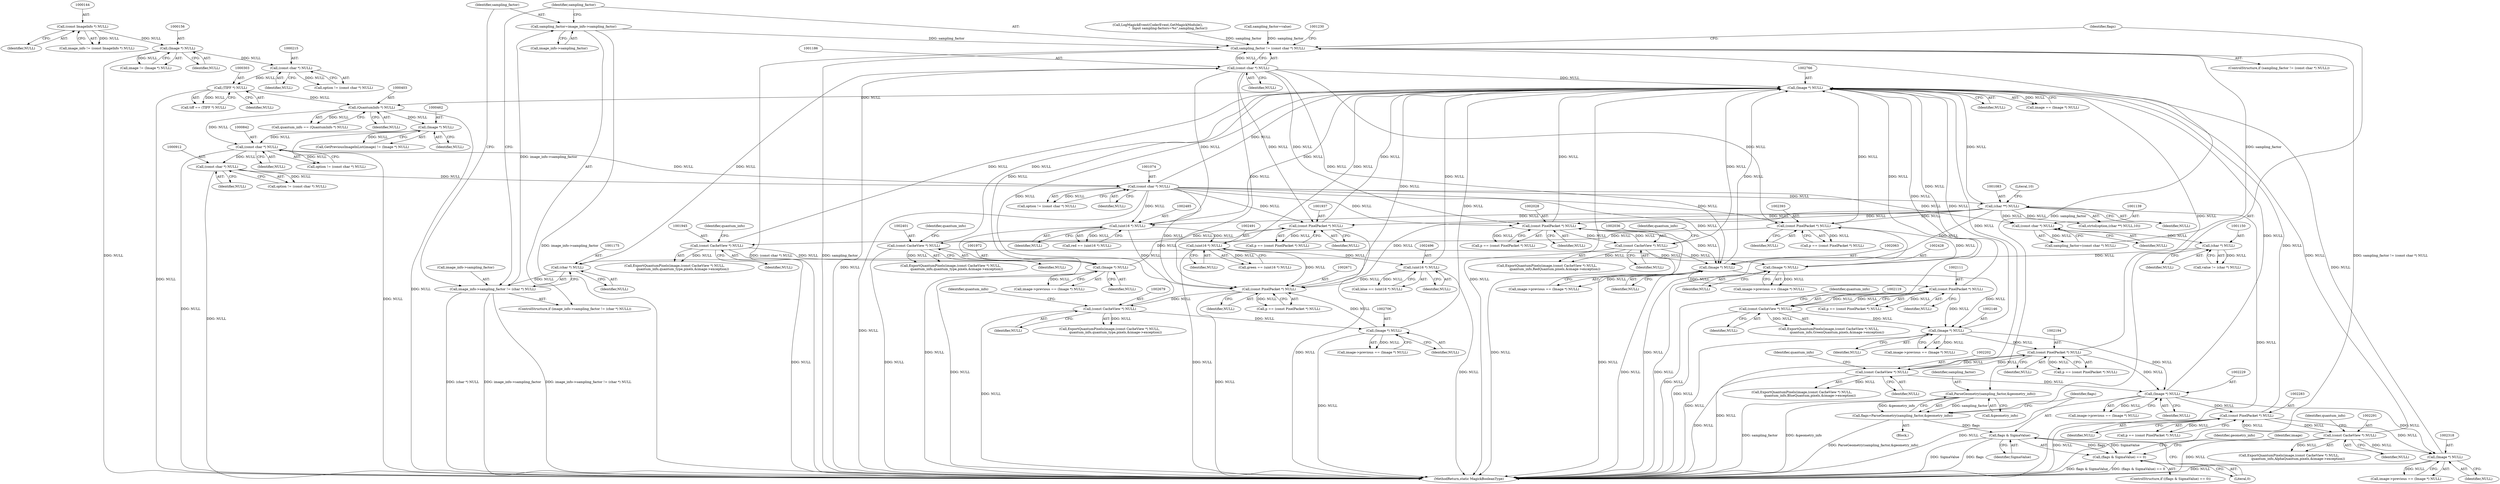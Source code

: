digraph "0_ImageMagick_f983dcdf9c178e0cbc49608a78713c5669aa1bb5@pointer" {
"1001177" [label="(Call,sampling_factor=image_info->sampling_factor)"];
"1001170" [label="(Call,image_info->sampling_factor != (char *) NULL)"];
"1001174" [label="(Call,(char *) NULL)"];
"1001149" [label="(Call,(char *) NULL)"];
"1001138" [label="(Call,(const char *) NULL)"];
"1001073" [label="(Call,(const char *) NULL)"];
"1000841" [label="(Call,(const char *) NULL)"];
"1000402" [label="(Call,(QuantumInfo *) NULL)"];
"1002765" [label="(Call,(Image *) NULL)"];
"1002317" [label="(Call,(Image *) NULL)"];
"1002282" [label="(Call,(const PixelPacket *) NULL)"];
"1002228" [label="(Call,(Image *) NULL)"];
"1002145" [label="(Call,(Image *) NULL)"];
"1002110" [label="(Call,(const PixelPacket *) NULL)"];
"1002118" [label="(Call,(const CacheView *) NULL)"];
"1002062" [label="(Call,(Image *) NULL)"];
"1002027" [label="(Call,(const PixelPacket *) NULL)"];
"1001082" [label="(Call,(char **) NULL)"];
"1002035" [label="(Call,(const CacheView *) NULL)"];
"1001185" [label="(Call,(const char *) NULL)"];
"1002193" [label="(Call,(const PixelPacket *) NULL)"];
"1002201" [label="(Call,(const CacheView *) NULL)"];
"1002290" [label="(Call,(const CacheView *) NULL)"];
"1002484" [label="(Call,(uint16 *) NULL)"];
"1002392" [label="(Call,(const PixelPacket *) NULL)"];
"1002427" [label="(Call,(Image *) NULL)"];
"1002400" [label="(Call,(const CacheView *) NULL)"];
"1002670" [label="(Call,(const PixelPacket *) NULL)"];
"1002490" [label="(Call,(uint16 *) NULL)"];
"1002495" [label="(Call,(uint16 *) NULL)"];
"1002705" [label="(Call,(Image *) NULL)"];
"1002678" [label="(Call,(const CacheView *) NULL)"];
"1001944" [label="(Call,(const CacheView *) NULL)"];
"1001936" [label="(Call,(const PixelPacket *) NULL)"];
"1001971" [label="(Call,(Image *) NULL)"];
"1000302" [label="(Call,(TIFF *) NULL)"];
"1000214" [label="(Call,(const char *) NULL)"];
"1000155" [label="(Call,(Image *) NULL)"];
"1000143" [label="(Call,(const ImageInfo *) NULL)"];
"1000461" [label="(Call,(Image *) NULL)"];
"1000911" [label="(Call,(const char *) NULL)"];
"1001183" [label="(Call,sampling_factor != (const char *) NULL)"];
"1001191" [label="(Call,ParseGeometry(sampling_factor,&geometry_info))"];
"1001189" [label="(Call,flags=ParseGeometry(sampling_factor,&geometry_info))"];
"1001197" [label="(Call,flags & SigmaValue)"];
"1001196" [label="(Call,(flags & SigmaValue) == 0)"];
"1002147" [label="(Identifier,NULL)"];
"1000404" [label="(Identifier,NULL)"];
"1002317" [label="(Call,(Image *) NULL)"];
"1001187" [label="(Identifier,NULL)"];
"1001938" [label="(Identifier,NULL)"];
"1000153" [label="(Call,image != (Image *) NULL)"];
"1001164" [label="(Call,LogMagickEvent(CoderEvent,GetMagickModule(),\n                    \"  Input sampling-factors=%s\",sampling_factor))"];
"1001193" [label="(Call,&geometry_info)"];
"1001073" [label="(Call,(const char *) NULL)"];
"1000155" [label="(Call,(Image *) NULL)"];
"1000839" [label="(Call,option != (const char *) NULL)"];
"1001176" [label="(Identifier,NULL)"];
"1002492" [label="(Identifier,NULL)"];
"1000909" [label="(Call,option != (const char *) NULL)"];
"1000300" [label="(Call,tiff == (TIFF *) NULL)"];
"1002288" [label="(Call,ExportQuantumPixels(image,(const CacheView *) NULL,\n                  quantum_info,AlphaQuantum,pixels,&image->exception))"];
"1002290" [label="(Call,(const CacheView *) NULL)"];
"1002490" [label="(Call,(uint16 *) NULL)"];
"1002668" [label="(Call,p == (const PixelPacket *) NULL)"];
"1000216" [label="(Identifier,NULL)"];
"1002392" [label="(Call,(const PixelPacket *) NULL)"];
"1001188" [label="(Block,)"];
"1001147" [label="(Call,value != (char *) NULL)"];
"1001191" [label="(Call,ParseGeometry(sampling_factor,&geometry_info))"];
"1001177" [label="(Call,sampling_factor=image_info->sampling_factor)"];
"1000458" [label="(Call,GetPreviousImageInList(image) != (Image *) NULL)"];
"1001153" [label="(Call,sampling_factor=value)"];
"1002195" [label="(Identifier,NULL)"];
"1001151" [label="(Identifier,NULL)"];
"1002701" [label="(Call,image->previous == (Image *) NULL)"];
"1000145" [label="(Identifier,NULL)"];
"1001192" [label="(Identifier,sampling_factor)"];
"1002062" [label="(Call,(Image *) NULL)"];
"1002118" [label="(Call,(const CacheView *) NULL)"];
"1001946" [label="(Identifier,NULL)"];
"1000212" [label="(Call,option != (const char *) NULL)"];
"1002108" [label="(Call,p == (const PixelPacket *) NULL)"];
"1002064" [label="(Identifier,NULL)"];
"1001085" [label="(Literal,10)"];
"1002203" [label="(Identifier,NULL)"];
"1002707" [label="(Identifier,NULL)"];
"1002282" [label="(Call,(const PixelPacket *) NULL)"];
"1001138" [label="(Call,(const char *) NULL)"];
"1001200" [label="(Literal,0)"];
"1000302" [label="(Call,(TIFF *) NULL)"];
"1002191" [label="(Call,p == (const PixelPacket *) NULL)"];
"1002029" [label="(Identifier,NULL)"];
"1000400" [label="(Call,quantum_info == (QuantumInfo *) NULL)"];
"1002038" [label="(Identifier,quantum_info)"];
"1001195" [label="(ControlStructure,if ((flags & SigmaValue) == 0))"];
"1000141" [label="(Call,image_info != (const ImageInfo *) NULL)"];
"1001189" [label="(Call,flags=ParseGeometry(sampling_factor,&geometry_info))"];
"1002293" [label="(Identifier,quantum_info)"];
"1002292" [label="(Identifier,NULL)"];
"1002145" [label="(Call,(Image *) NULL)"];
"1002110" [label="(Call,(const PixelPacket *) NULL)"];
"1001203" [label="(Identifier,geometry_info)"];
"1002427" [label="(Call,(Image *) NULL)"];
"1002116" [label="(Call,ExportQuantumPixels(image,(const CacheView *) NULL,\n                quantum_info,GreenQuantum,pixels,&image->exception))"];
"1001071" [label="(Call,option != (const char *) NULL)"];
"1002112" [label="(Identifier,NULL)"];
"1002230" [label="(Identifier,NULL)"];
"1002204" [label="(Identifier,quantum_info)"];
"1001190" [label="(Identifier,flags)"];
"1001942" [label="(Call,ExportQuantumPixels(image,(const CacheView *) NULL,\n                quantum_info,quantum_type,pixels,&image->exception))"];
"1000913" [label="(Identifier,NULL)"];
"1002681" [label="(Identifier,quantum_info)"];
"1002423" [label="(Call,image->previous == (Image *) NULL)"];
"1001084" [label="(Identifier,NULL)"];
"1001936" [label="(Call,(const PixelPacket *) NULL)"];
"1001973" [label="(Identifier,NULL)"];
"1000463" [label="(Identifier,NULL)"];
"1000214" [label="(Call,(const char *) NULL)"];
"1002670" [label="(Call,(const PixelPacket *) NULL)"];
"1001171" [label="(Call,image_info->sampling_factor)"];
"1001179" [label="(Call,image_info->sampling_factor)"];
"1002037" [label="(Identifier,NULL)"];
"1002228" [label="(Call,(Image *) NULL)"];
"1000143" [label="(Call,(const ImageInfo *) NULL)"];
"1001199" [label="(Identifier,SigmaValue)"];
"1002482" [label="(Call,red == (uint16 *) NULL)"];
"1001169" [label="(ControlStructure,if (image_info->sampling_factor != (char *) NULL))"];
"1002319" [label="(Identifier,NULL)"];
"1001182" [label="(ControlStructure,if (sampling_factor != (const char *) NULL))"];
"1001174" [label="(Call,(char *) NULL)"];
"1002025" [label="(Call,p == (const PixelPacket *) NULL)"];
"1002680" [label="(Identifier,NULL)"];
"1000843" [label="(Identifier,NULL)"];
"1001934" [label="(Call,p == (const PixelPacket *) NULL)"];
"1001944" [label="(Call,(const CacheView *) NULL)"];
"1002027" [label="(Call,(const PixelPacket *) NULL)"];
"1002705" [label="(Call,(Image *) NULL)"];
"1002120" [label="(Identifier,NULL)"];
"1002121" [label="(Identifier,quantum_info)"];
"1002199" [label="(Call,ExportQuantumPixels(image,(const CacheView *) NULL,\n                quantum_info,BlueQuantum,pixels,&image->exception))"];
"1001967" [label="(Call,image->previous == (Image *) NULL)"];
"1002035" [label="(Call,(const CacheView *) NULL)"];
"1002402" [label="(Identifier,NULL)"];
"1001211" [label="(Identifier,image)"];
"1001185" [label="(Call,(const char *) NULL)"];
"1002429" [label="(Identifier,NULL)"];
"1002394" [label="(Identifier,NULL)"];
"1000304" [label="(Identifier,NULL)"];
"1002193" [label="(Call,(const PixelPacket *) NULL)"];
"1002486" [label="(Identifier,NULL)"];
"1001947" [label="(Identifier,quantum_info)"];
"1002313" [label="(Call,image->previous == (Image *) NULL)"];
"1002201" [label="(Call,(const CacheView *) NULL)"];
"1001136" [label="(Call,sampling_factor=(const char *) NULL)"];
"1002284" [label="(Identifier,NULL)"];
"1001196" [label="(Call,(flags & SigmaValue) == 0)"];
"1000841" [label="(Call,(const char *) NULL)"];
"1002792" [label="(MethodReturn,static MagickBooleanType)"];
"1002280" [label="(Call,p == (const PixelPacket *) NULL)"];
"1000157" [label="(Identifier,NULL)"];
"1001198" [label="(Identifier,flags)"];
"1001178" [label="(Identifier,sampling_factor)"];
"1002495" [label="(Call,(uint16 *) NULL)"];
"1002224" [label="(Call,image->previous == (Image *) NULL)"];
"1002767" [label="(Identifier,NULL)"];
"1001140" [label="(Identifier,NULL)"];
"1002058" [label="(Call,image->previous == (Image *) NULL)"];
"1002403" [label="(Identifier,quantum_info)"];
"1002400" [label="(Call,(const CacheView *) NULL)"];
"1001170" [label="(Call,image_info->sampling_factor != (char *) NULL)"];
"1002484" [label="(Call,(uint16 *) NULL)"];
"1001082" [label="(Call,(char **) NULL)"];
"1001971" [label="(Call,(Image *) NULL)"];
"1002493" [label="(Call,blue == (uint16 *) NULL)"];
"1001183" [label="(Call,sampling_factor != (const char *) NULL)"];
"1001149" [label="(Call,(char *) NULL)"];
"1002033" [label="(Call,ExportQuantumPixels(image,(const CacheView *) NULL,\n                quantum_info,RedQuantum,pixels,&image->exception))"];
"1002676" [label="(Call,ExportQuantumPixels(image,(const CacheView *) NULL,\n            quantum_info,quantum_type,pixels,&image->exception))"];
"1002497" [label="(Identifier,NULL)"];
"1001080" [label="(Call,strtol(option,(char **) NULL,10))"];
"1001075" [label="(Identifier,NULL)"];
"1000911" [label="(Call,(const char *) NULL)"];
"1002763" [label="(Call,image == (Image *) NULL)"];
"1002398" [label="(Call,ExportQuantumPixels(image,(const CacheView *) NULL,\n            quantum_info,quantum_type,pixels,&image->exception))"];
"1002678" [label="(Call,(const CacheView *) NULL)"];
"1002390" [label="(Call,p == (const PixelPacket *) NULL)"];
"1002488" [label="(Call,green == (uint16 *) NULL)"];
"1000461" [label="(Call,(Image *) NULL)"];
"1001197" [label="(Call,flags & SigmaValue)"];
"1001184" [label="(Identifier,sampling_factor)"];
"1002141" [label="(Call,image->previous == (Image *) NULL)"];
"1000402" [label="(Call,(QuantumInfo *) NULL)"];
"1002765" [label="(Call,(Image *) NULL)"];
"1002672" [label="(Identifier,NULL)"];
"1001177" -> "1001169"  [label="AST: "];
"1001177" -> "1001179"  [label="CFG: "];
"1001178" -> "1001177"  [label="AST: "];
"1001179" -> "1001177"  [label="AST: "];
"1001184" -> "1001177"  [label="CFG: "];
"1001177" -> "1002792"  [label="DDG: image_info->sampling_factor"];
"1001170" -> "1001177"  [label="DDG: image_info->sampling_factor"];
"1001177" -> "1001183"  [label="DDG: sampling_factor"];
"1001170" -> "1001169"  [label="AST: "];
"1001170" -> "1001174"  [label="CFG: "];
"1001171" -> "1001170"  [label="AST: "];
"1001174" -> "1001170"  [label="AST: "];
"1001178" -> "1001170"  [label="CFG: "];
"1001184" -> "1001170"  [label="CFG: "];
"1001170" -> "1002792"  [label="DDG: image_info->sampling_factor != (char *) NULL"];
"1001170" -> "1002792"  [label="DDG: (char *) NULL"];
"1001170" -> "1002792"  [label="DDG: image_info->sampling_factor"];
"1001174" -> "1001170"  [label="DDG: NULL"];
"1001174" -> "1001176"  [label="CFG: "];
"1001175" -> "1001174"  [label="AST: "];
"1001176" -> "1001174"  [label="AST: "];
"1001149" -> "1001174"  [label="DDG: NULL"];
"1001174" -> "1001185"  [label="DDG: NULL"];
"1001149" -> "1001147"  [label="AST: "];
"1001149" -> "1001151"  [label="CFG: "];
"1001150" -> "1001149"  [label="AST: "];
"1001151" -> "1001149"  [label="AST: "];
"1001147" -> "1001149"  [label="CFG: "];
"1001149" -> "1001147"  [label="DDG: NULL"];
"1001138" -> "1001149"  [label="DDG: NULL"];
"1001138" -> "1001136"  [label="AST: "];
"1001138" -> "1001140"  [label="CFG: "];
"1001139" -> "1001138"  [label="AST: "];
"1001140" -> "1001138"  [label="AST: "];
"1001136" -> "1001138"  [label="CFG: "];
"1001138" -> "1001136"  [label="DDG: NULL"];
"1001073" -> "1001138"  [label="DDG: NULL"];
"1001082" -> "1001138"  [label="DDG: NULL"];
"1001073" -> "1001071"  [label="AST: "];
"1001073" -> "1001075"  [label="CFG: "];
"1001074" -> "1001073"  [label="AST: "];
"1001075" -> "1001073"  [label="AST: "];
"1001071" -> "1001073"  [label="CFG: "];
"1001073" -> "1002792"  [label="DDG: NULL"];
"1001073" -> "1001071"  [label="DDG: NULL"];
"1000841" -> "1001073"  [label="DDG: NULL"];
"1000911" -> "1001073"  [label="DDG: NULL"];
"1001073" -> "1001082"  [label="DDG: NULL"];
"1001073" -> "1001936"  [label="DDG: NULL"];
"1001073" -> "1002027"  [label="DDG: NULL"];
"1001073" -> "1002062"  [label="DDG: NULL"];
"1001073" -> "1002392"  [label="DDG: NULL"];
"1001073" -> "1002484"  [label="DDG: NULL"];
"1001073" -> "1002670"  [label="DDG: NULL"];
"1001073" -> "1002765"  [label="DDG: NULL"];
"1000841" -> "1000839"  [label="AST: "];
"1000841" -> "1000843"  [label="CFG: "];
"1000842" -> "1000841"  [label="AST: "];
"1000843" -> "1000841"  [label="AST: "];
"1000839" -> "1000841"  [label="CFG: "];
"1000841" -> "1002792"  [label="DDG: NULL"];
"1000841" -> "1000839"  [label="DDG: NULL"];
"1000402" -> "1000841"  [label="DDG: NULL"];
"1000461" -> "1000841"  [label="DDG: NULL"];
"1000841" -> "1000911"  [label="DDG: NULL"];
"1000402" -> "1000400"  [label="AST: "];
"1000402" -> "1000404"  [label="CFG: "];
"1000403" -> "1000402"  [label="AST: "];
"1000404" -> "1000402"  [label="AST: "];
"1000400" -> "1000402"  [label="CFG: "];
"1000402" -> "1002792"  [label="DDG: NULL"];
"1000402" -> "1000400"  [label="DDG: NULL"];
"1002765" -> "1000402"  [label="DDG: NULL"];
"1000302" -> "1000402"  [label="DDG: NULL"];
"1000402" -> "1000461"  [label="DDG: NULL"];
"1002765" -> "1002763"  [label="AST: "];
"1002765" -> "1002767"  [label="CFG: "];
"1002766" -> "1002765"  [label="AST: "];
"1002767" -> "1002765"  [label="AST: "];
"1002763" -> "1002765"  [label="CFG: "];
"1002765" -> "1002792"  [label="DDG: NULL"];
"1002765" -> "1002763"  [label="DDG: NULL"];
"1002317" -> "1002765"  [label="DDG: NULL"];
"1002110" -> "1002765"  [label="DDG: NULL"];
"1002027" -> "1002765"  [label="DDG: NULL"];
"1002145" -> "1002765"  [label="DDG: NULL"];
"1002484" -> "1002765"  [label="DDG: NULL"];
"1002392" -> "1002765"  [label="DDG: NULL"];
"1002282" -> "1002765"  [label="DDG: NULL"];
"1002670" -> "1002765"  [label="DDG: NULL"];
"1001082" -> "1002765"  [label="DDG: NULL"];
"1002427" -> "1002765"  [label="DDG: NULL"];
"1002490" -> "1002765"  [label="DDG: NULL"];
"1002118" -> "1002765"  [label="DDG: NULL"];
"1002062" -> "1002765"  [label="DDG: NULL"];
"1002193" -> "1002765"  [label="DDG: NULL"];
"1002400" -> "1002765"  [label="DDG: NULL"];
"1001944" -> "1002765"  [label="DDG: NULL"];
"1002495" -> "1002765"  [label="DDG: NULL"];
"1002678" -> "1002765"  [label="DDG: NULL"];
"1002705" -> "1002765"  [label="DDG: NULL"];
"1002228" -> "1002765"  [label="DDG: NULL"];
"1001936" -> "1002765"  [label="DDG: NULL"];
"1002035" -> "1002765"  [label="DDG: NULL"];
"1001971" -> "1002765"  [label="DDG: NULL"];
"1002201" -> "1002765"  [label="DDG: NULL"];
"1001185" -> "1002765"  [label="DDG: NULL"];
"1002290" -> "1002765"  [label="DDG: NULL"];
"1002317" -> "1002313"  [label="AST: "];
"1002317" -> "1002319"  [label="CFG: "];
"1002318" -> "1002317"  [label="AST: "];
"1002319" -> "1002317"  [label="AST: "];
"1002313" -> "1002317"  [label="CFG: "];
"1002317" -> "1002792"  [label="DDG: NULL"];
"1002317" -> "1002313"  [label="DDG: NULL"];
"1002282" -> "1002317"  [label="DDG: NULL"];
"1002228" -> "1002317"  [label="DDG: NULL"];
"1002290" -> "1002317"  [label="DDG: NULL"];
"1002282" -> "1002280"  [label="AST: "];
"1002282" -> "1002284"  [label="CFG: "];
"1002283" -> "1002282"  [label="AST: "];
"1002284" -> "1002282"  [label="AST: "];
"1002280" -> "1002282"  [label="CFG: "];
"1002282" -> "1002792"  [label="DDG: NULL"];
"1002282" -> "1002280"  [label="DDG: NULL"];
"1002228" -> "1002282"  [label="DDG: NULL"];
"1002290" -> "1002282"  [label="DDG: NULL"];
"1002282" -> "1002290"  [label="DDG: NULL"];
"1002228" -> "1002224"  [label="AST: "];
"1002228" -> "1002230"  [label="CFG: "];
"1002229" -> "1002228"  [label="AST: "];
"1002230" -> "1002228"  [label="AST: "];
"1002224" -> "1002228"  [label="CFG: "];
"1002228" -> "1002792"  [label="DDG: NULL"];
"1002228" -> "1002224"  [label="DDG: NULL"];
"1002145" -> "1002228"  [label="DDG: NULL"];
"1002193" -> "1002228"  [label="DDG: NULL"];
"1002201" -> "1002228"  [label="DDG: NULL"];
"1002145" -> "1002141"  [label="AST: "];
"1002145" -> "1002147"  [label="CFG: "];
"1002146" -> "1002145"  [label="AST: "];
"1002147" -> "1002145"  [label="AST: "];
"1002141" -> "1002145"  [label="CFG: "];
"1002145" -> "1002792"  [label="DDG: NULL"];
"1002145" -> "1002141"  [label="DDG: NULL"];
"1002110" -> "1002145"  [label="DDG: NULL"];
"1002118" -> "1002145"  [label="DDG: NULL"];
"1002062" -> "1002145"  [label="DDG: NULL"];
"1002145" -> "1002193"  [label="DDG: NULL"];
"1002110" -> "1002108"  [label="AST: "];
"1002110" -> "1002112"  [label="CFG: "];
"1002111" -> "1002110"  [label="AST: "];
"1002112" -> "1002110"  [label="AST: "];
"1002108" -> "1002110"  [label="CFG: "];
"1002110" -> "1002792"  [label="DDG: NULL"];
"1002110" -> "1002108"  [label="DDG: NULL"];
"1002118" -> "1002110"  [label="DDG: NULL"];
"1002062" -> "1002110"  [label="DDG: NULL"];
"1002110" -> "1002118"  [label="DDG: NULL"];
"1002118" -> "1002116"  [label="AST: "];
"1002118" -> "1002120"  [label="CFG: "];
"1002119" -> "1002118"  [label="AST: "];
"1002120" -> "1002118"  [label="AST: "];
"1002121" -> "1002118"  [label="CFG: "];
"1002118" -> "1002792"  [label="DDG: NULL"];
"1002118" -> "1002116"  [label="DDG: NULL"];
"1002062" -> "1002058"  [label="AST: "];
"1002062" -> "1002064"  [label="CFG: "];
"1002063" -> "1002062"  [label="AST: "];
"1002064" -> "1002062"  [label="AST: "];
"1002058" -> "1002062"  [label="CFG: "];
"1002062" -> "1002792"  [label="DDG: NULL"];
"1002062" -> "1002058"  [label="DDG: NULL"];
"1002027" -> "1002062"  [label="DDG: NULL"];
"1001082" -> "1002062"  [label="DDG: NULL"];
"1002035" -> "1002062"  [label="DDG: NULL"];
"1001185" -> "1002062"  [label="DDG: NULL"];
"1002027" -> "1002025"  [label="AST: "];
"1002027" -> "1002029"  [label="CFG: "];
"1002028" -> "1002027"  [label="AST: "];
"1002029" -> "1002027"  [label="AST: "];
"1002025" -> "1002027"  [label="CFG: "];
"1002027" -> "1002792"  [label="DDG: NULL"];
"1002027" -> "1002025"  [label="DDG: NULL"];
"1001082" -> "1002027"  [label="DDG: NULL"];
"1002035" -> "1002027"  [label="DDG: NULL"];
"1001185" -> "1002027"  [label="DDG: NULL"];
"1002027" -> "1002035"  [label="DDG: NULL"];
"1001082" -> "1001080"  [label="AST: "];
"1001082" -> "1001084"  [label="CFG: "];
"1001083" -> "1001082"  [label="AST: "];
"1001084" -> "1001082"  [label="AST: "];
"1001085" -> "1001082"  [label="CFG: "];
"1001082" -> "1002792"  [label="DDG: NULL"];
"1001082" -> "1001080"  [label="DDG: NULL"];
"1001082" -> "1001936"  [label="DDG: NULL"];
"1001082" -> "1002392"  [label="DDG: NULL"];
"1001082" -> "1002484"  [label="DDG: NULL"];
"1001082" -> "1002670"  [label="DDG: NULL"];
"1002035" -> "1002033"  [label="AST: "];
"1002035" -> "1002037"  [label="CFG: "];
"1002036" -> "1002035"  [label="AST: "];
"1002037" -> "1002035"  [label="AST: "];
"1002038" -> "1002035"  [label="CFG: "];
"1002035" -> "1002792"  [label="DDG: NULL"];
"1002035" -> "1002033"  [label="DDG: NULL"];
"1001185" -> "1001183"  [label="AST: "];
"1001185" -> "1001187"  [label="CFG: "];
"1001186" -> "1001185"  [label="AST: "];
"1001187" -> "1001185"  [label="AST: "];
"1001183" -> "1001185"  [label="CFG: "];
"1001185" -> "1002792"  [label="DDG: NULL"];
"1001185" -> "1001183"  [label="DDG: NULL"];
"1001185" -> "1001936"  [label="DDG: NULL"];
"1001185" -> "1002392"  [label="DDG: NULL"];
"1001185" -> "1002484"  [label="DDG: NULL"];
"1001185" -> "1002670"  [label="DDG: NULL"];
"1002193" -> "1002191"  [label="AST: "];
"1002193" -> "1002195"  [label="CFG: "];
"1002194" -> "1002193"  [label="AST: "];
"1002195" -> "1002193"  [label="AST: "];
"1002191" -> "1002193"  [label="CFG: "];
"1002193" -> "1002792"  [label="DDG: NULL"];
"1002193" -> "1002191"  [label="DDG: NULL"];
"1002201" -> "1002193"  [label="DDG: NULL"];
"1002193" -> "1002201"  [label="DDG: NULL"];
"1002201" -> "1002199"  [label="AST: "];
"1002201" -> "1002203"  [label="CFG: "];
"1002202" -> "1002201"  [label="AST: "];
"1002203" -> "1002201"  [label="AST: "];
"1002204" -> "1002201"  [label="CFG: "];
"1002201" -> "1002792"  [label="DDG: NULL"];
"1002201" -> "1002199"  [label="DDG: NULL"];
"1002290" -> "1002288"  [label="AST: "];
"1002290" -> "1002292"  [label="CFG: "];
"1002291" -> "1002290"  [label="AST: "];
"1002292" -> "1002290"  [label="AST: "];
"1002293" -> "1002290"  [label="CFG: "];
"1002290" -> "1002792"  [label="DDG: NULL"];
"1002290" -> "1002288"  [label="DDG: NULL"];
"1002484" -> "1002482"  [label="AST: "];
"1002484" -> "1002486"  [label="CFG: "];
"1002485" -> "1002484"  [label="AST: "];
"1002486" -> "1002484"  [label="AST: "];
"1002482" -> "1002484"  [label="CFG: "];
"1002484" -> "1002792"  [label="DDG: NULL"];
"1002484" -> "1002482"  [label="DDG: NULL"];
"1002484" -> "1002490"  [label="DDG: NULL"];
"1002484" -> "1002670"  [label="DDG: NULL"];
"1002392" -> "1002390"  [label="AST: "];
"1002392" -> "1002394"  [label="CFG: "];
"1002393" -> "1002392"  [label="AST: "];
"1002394" -> "1002392"  [label="AST: "];
"1002390" -> "1002392"  [label="CFG: "];
"1002392" -> "1002792"  [label="DDG: NULL"];
"1002392" -> "1002390"  [label="DDG: NULL"];
"1002427" -> "1002392"  [label="DDG: NULL"];
"1002392" -> "1002400"  [label="DDG: NULL"];
"1002427" -> "1002423"  [label="AST: "];
"1002427" -> "1002429"  [label="CFG: "];
"1002428" -> "1002427"  [label="AST: "];
"1002429" -> "1002427"  [label="AST: "];
"1002423" -> "1002427"  [label="CFG: "];
"1002427" -> "1002792"  [label="DDG: NULL"];
"1002427" -> "1002423"  [label="DDG: NULL"];
"1002400" -> "1002427"  [label="DDG: NULL"];
"1002400" -> "1002398"  [label="AST: "];
"1002400" -> "1002402"  [label="CFG: "];
"1002401" -> "1002400"  [label="AST: "];
"1002402" -> "1002400"  [label="AST: "];
"1002403" -> "1002400"  [label="CFG: "];
"1002400" -> "1002792"  [label="DDG: NULL"];
"1002400" -> "1002398"  [label="DDG: NULL"];
"1002670" -> "1002668"  [label="AST: "];
"1002670" -> "1002672"  [label="CFG: "];
"1002671" -> "1002670"  [label="AST: "];
"1002672" -> "1002670"  [label="AST: "];
"1002668" -> "1002670"  [label="CFG: "];
"1002670" -> "1002792"  [label="DDG: NULL"];
"1002670" -> "1002668"  [label="DDG: NULL"];
"1002490" -> "1002670"  [label="DDG: NULL"];
"1002495" -> "1002670"  [label="DDG: NULL"];
"1002705" -> "1002670"  [label="DDG: NULL"];
"1002670" -> "1002678"  [label="DDG: NULL"];
"1002490" -> "1002488"  [label="AST: "];
"1002490" -> "1002492"  [label="CFG: "];
"1002491" -> "1002490"  [label="AST: "];
"1002492" -> "1002490"  [label="AST: "];
"1002488" -> "1002490"  [label="CFG: "];
"1002490" -> "1002792"  [label="DDG: NULL"];
"1002490" -> "1002488"  [label="DDG: NULL"];
"1002490" -> "1002495"  [label="DDG: NULL"];
"1002495" -> "1002493"  [label="AST: "];
"1002495" -> "1002497"  [label="CFG: "];
"1002496" -> "1002495"  [label="AST: "];
"1002497" -> "1002495"  [label="AST: "];
"1002493" -> "1002495"  [label="CFG: "];
"1002495" -> "1002792"  [label="DDG: NULL"];
"1002495" -> "1002493"  [label="DDG: NULL"];
"1002705" -> "1002701"  [label="AST: "];
"1002705" -> "1002707"  [label="CFG: "];
"1002706" -> "1002705"  [label="AST: "];
"1002707" -> "1002705"  [label="AST: "];
"1002701" -> "1002705"  [label="CFG: "];
"1002705" -> "1002792"  [label="DDG: NULL"];
"1002705" -> "1002701"  [label="DDG: NULL"];
"1002678" -> "1002705"  [label="DDG: NULL"];
"1002678" -> "1002676"  [label="AST: "];
"1002678" -> "1002680"  [label="CFG: "];
"1002679" -> "1002678"  [label="AST: "];
"1002680" -> "1002678"  [label="AST: "];
"1002681" -> "1002678"  [label="CFG: "];
"1002678" -> "1002792"  [label="DDG: NULL"];
"1002678" -> "1002676"  [label="DDG: NULL"];
"1001944" -> "1001942"  [label="AST: "];
"1001944" -> "1001946"  [label="CFG: "];
"1001945" -> "1001944"  [label="AST: "];
"1001946" -> "1001944"  [label="AST: "];
"1001947" -> "1001944"  [label="CFG: "];
"1001944" -> "1002792"  [label="DDG: NULL"];
"1001944" -> "1001942"  [label="DDG: NULL"];
"1001936" -> "1001944"  [label="DDG: NULL"];
"1001944" -> "1001971"  [label="DDG: NULL"];
"1001936" -> "1001934"  [label="AST: "];
"1001936" -> "1001938"  [label="CFG: "];
"1001937" -> "1001936"  [label="AST: "];
"1001938" -> "1001936"  [label="AST: "];
"1001934" -> "1001936"  [label="CFG: "];
"1001936" -> "1002792"  [label="DDG: NULL"];
"1001936" -> "1001934"  [label="DDG: NULL"];
"1001971" -> "1001936"  [label="DDG: NULL"];
"1001971" -> "1001967"  [label="AST: "];
"1001971" -> "1001973"  [label="CFG: "];
"1001972" -> "1001971"  [label="AST: "];
"1001973" -> "1001971"  [label="AST: "];
"1001967" -> "1001971"  [label="CFG: "];
"1001971" -> "1002792"  [label="DDG: NULL"];
"1001971" -> "1001967"  [label="DDG: NULL"];
"1000302" -> "1000300"  [label="AST: "];
"1000302" -> "1000304"  [label="CFG: "];
"1000303" -> "1000302"  [label="AST: "];
"1000304" -> "1000302"  [label="AST: "];
"1000300" -> "1000302"  [label="CFG: "];
"1000302" -> "1002792"  [label="DDG: NULL"];
"1000302" -> "1000300"  [label="DDG: NULL"];
"1000214" -> "1000302"  [label="DDG: NULL"];
"1000214" -> "1000212"  [label="AST: "];
"1000214" -> "1000216"  [label="CFG: "];
"1000215" -> "1000214"  [label="AST: "];
"1000216" -> "1000214"  [label="AST: "];
"1000212" -> "1000214"  [label="CFG: "];
"1000214" -> "1000212"  [label="DDG: NULL"];
"1000155" -> "1000214"  [label="DDG: NULL"];
"1000155" -> "1000153"  [label="AST: "];
"1000155" -> "1000157"  [label="CFG: "];
"1000156" -> "1000155"  [label="AST: "];
"1000157" -> "1000155"  [label="AST: "];
"1000153" -> "1000155"  [label="CFG: "];
"1000155" -> "1002792"  [label="DDG: NULL"];
"1000155" -> "1000153"  [label="DDG: NULL"];
"1000143" -> "1000155"  [label="DDG: NULL"];
"1000143" -> "1000141"  [label="AST: "];
"1000143" -> "1000145"  [label="CFG: "];
"1000144" -> "1000143"  [label="AST: "];
"1000145" -> "1000143"  [label="AST: "];
"1000141" -> "1000143"  [label="CFG: "];
"1000143" -> "1000141"  [label="DDG: NULL"];
"1000461" -> "1000458"  [label="AST: "];
"1000461" -> "1000463"  [label="CFG: "];
"1000462" -> "1000461"  [label="AST: "];
"1000463" -> "1000461"  [label="AST: "];
"1000458" -> "1000461"  [label="CFG: "];
"1000461" -> "1002792"  [label="DDG: NULL"];
"1000461" -> "1000458"  [label="DDG: NULL"];
"1000911" -> "1000909"  [label="AST: "];
"1000911" -> "1000913"  [label="CFG: "];
"1000912" -> "1000911"  [label="AST: "];
"1000913" -> "1000911"  [label="AST: "];
"1000909" -> "1000911"  [label="CFG: "];
"1000911" -> "1002792"  [label="DDG: NULL"];
"1000911" -> "1000909"  [label="DDG: NULL"];
"1001183" -> "1001182"  [label="AST: "];
"1001184" -> "1001183"  [label="AST: "];
"1001190" -> "1001183"  [label="CFG: "];
"1001230" -> "1001183"  [label="CFG: "];
"1001183" -> "1002792"  [label="DDG: (const char *) NULL"];
"1001183" -> "1002792"  [label="DDG: sampling_factor"];
"1001183" -> "1002792"  [label="DDG: sampling_factor != (const char *) NULL"];
"1001153" -> "1001183"  [label="DDG: sampling_factor"];
"1001136" -> "1001183"  [label="DDG: sampling_factor"];
"1001164" -> "1001183"  [label="DDG: sampling_factor"];
"1001183" -> "1001191"  [label="DDG: sampling_factor"];
"1001191" -> "1001189"  [label="AST: "];
"1001191" -> "1001193"  [label="CFG: "];
"1001192" -> "1001191"  [label="AST: "];
"1001193" -> "1001191"  [label="AST: "];
"1001189" -> "1001191"  [label="CFG: "];
"1001191" -> "1002792"  [label="DDG: sampling_factor"];
"1001191" -> "1002792"  [label="DDG: &geometry_info"];
"1001191" -> "1001189"  [label="DDG: sampling_factor"];
"1001191" -> "1001189"  [label="DDG: &geometry_info"];
"1001189" -> "1001188"  [label="AST: "];
"1001190" -> "1001189"  [label="AST: "];
"1001198" -> "1001189"  [label="CFG: "];
"1001189" -> "1002792"  [label="DDG: ParseGeometry(sampling_factor,&geometry_info)"];
"1001189" -> "1001197"  [label="DDG: flags"];
"1001197" -> "1001196"  [label="AST: "];
"1001197" -> "1001199"  [label="CFG: "];
"1001198" -> "1001197"  [label="AST: "];
"1001199" -> "1001197"  [label="AST: "];
"1001200" -> "1001197"  [label="CFG: "];
"1001197" -> "1002792"  [label="DDG: SigmaValue"];
"1001197" -> "1002792"  [label="DDG: flags"];
"1001197" -> "1001196"  [label="DDG: flags"];
"1001197" -> "1001196"  [label="DDG: SigmaValue"];
"1001196" -> "1001195"  [label="AST: "];
"1001196" -> "1001200"  [label="CFG: "];
"1001200" -> "1001196"  [label="AST: "];
"1001203" -> "1001196"  [label="CFG: "];
"1001211" -> "1001196"  [label="CFG: "];
"1001196" -> "1002792"  [label="DDG: flags & SigmaValue"];
"1001196" -> "1002792"  [label="DDG: (flags & SigmaValue) == 0"];
}
